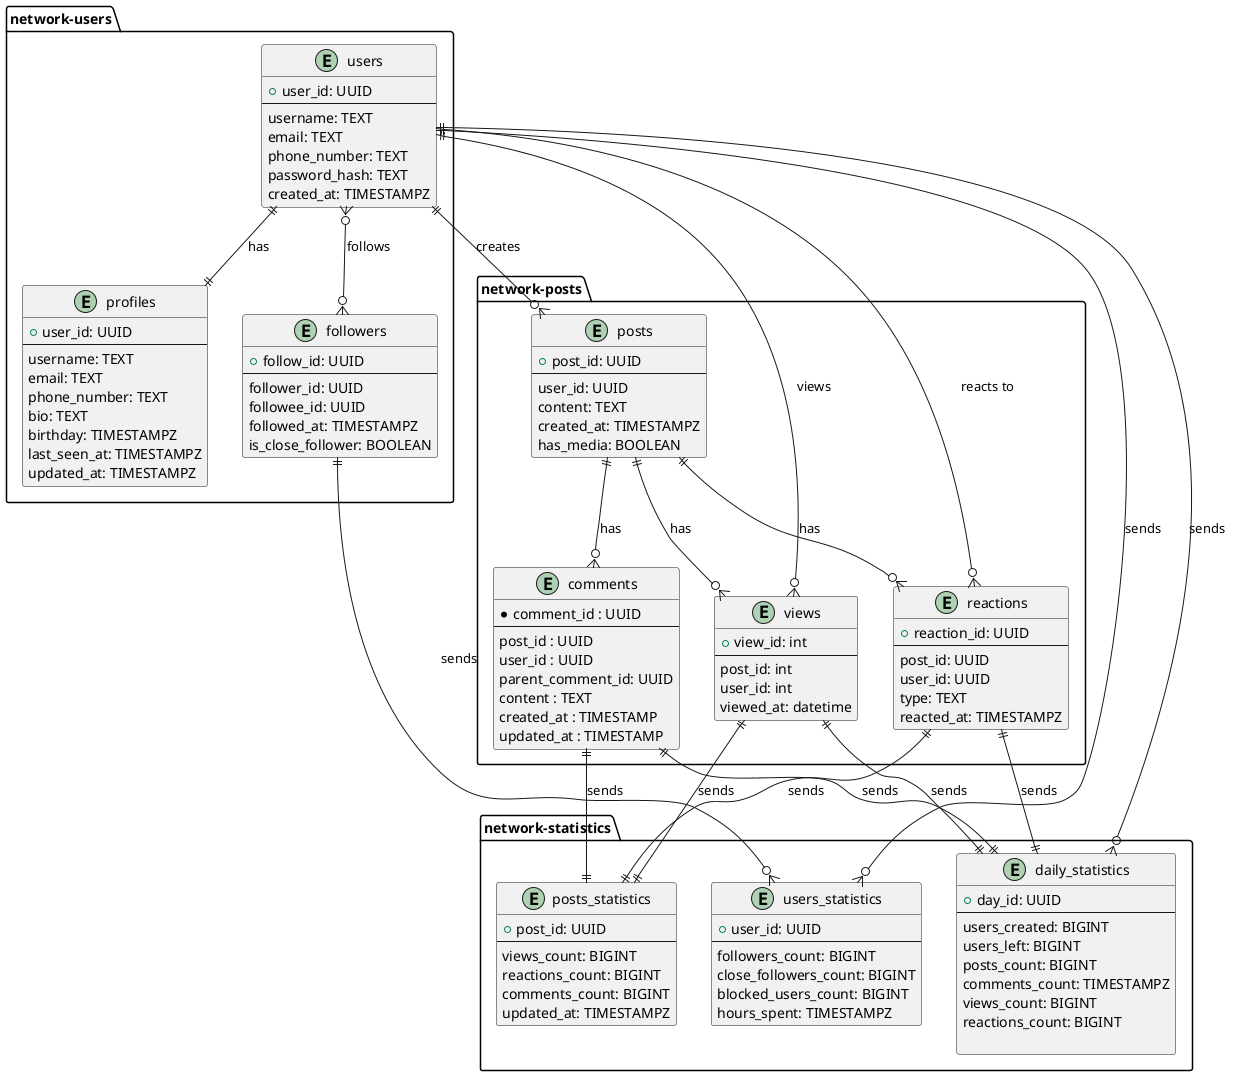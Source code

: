 @startuml "network"


package "network-users" {

entity users {
    +user_id: UUID
    ---
    username: TEXT
    email: TEXT
    phone_number: TEXT
    password_hash: TEXT
    created_at: TIMESTAMPZ
}

entity profiles {
    +user_id: UUID
    ---
    username: TEXT
    email: TEXT
    phone_number: TEXT
    bio: TEXT
    birthday: TIMESTAMPZ
    last_seen_at: TIMESTAMPZ
    updated_at: TIMESTAMPZ
}

entity followers {
    +follow_id: UUID
    ---
    follower_id: UUID
    followee_id: UUID
    followed_at: TIMESTAMPZ
    is_close_follower: BOOLEAN
}

}

package "network-posts" {

entity posts {
    +post_id: UUID
    ---
    user_id: UUID
    content: TEXT
    created_at: TIMESTAMPZ
    has_media: BOOLEAN
}

entity views {
    +view_id: int
    ---
    post_id: int
    user_id: int
    viewed_at: datetime
}

entity reactions {
    +reaction_id: UUID
    ---
    post_id: UUID
    user_id: UUID
    type: TEXT
    reacted_at: TIMESTAMPZ
}

entity comments {
    * comment_id : UUID 
    --
    post_id : UUID 
    user_id : UUID 
    parent_comment_id: UUID
    content : TEXT
    created_at : TIMESTAMP
    updated_at : TIMESTAMP
}

}

package "network-statistics" {

entity posts_statistics {
    +post_id: UUID
    ---
    views_count: BIGINT
    reactions_count: BIGINT
    comments_count: BIGINT
    updated_at: TIMESTAMPZ
}

entity users_statistics {
    +user_id: UUID
    ---
    followers_count: BIGINT
    close_followers_count: BIGINT
    blocked_users_count: BIGINT
    hours_spent: TIMESTAMPZ
}

entity daily_statistics {
    +day_id: UUID
    ---
    users_created: BIGINT
    users_left: BIGINT
    posts_count: BIGINT
    comments_count: TIMESTAMPZ
    views_count: BIGINT
    reactions_count: BIGINT
    
}

}

users ||--o{ posts : "creates"
users ||--o{ views : "views"
users ||--o{ reactions : "reacts to"
users ||--o{ users_statistics : "sends"
users ||--|| profiles : "has"
users }o--o{ followers : "follows"
users ||--o{ daily_statistics : "sends"

posts ||--o{ views: "has"
posts ||--o{ reactions : "has"
posts ||--o{ comments : "has"

views ||--|| posts_statistics : "sends"
reactions ||--|| posts_statistics : "sends"
comments ||--|| posts_statistics : "sends"

views ||--|| daily_statistics : "sends"
reactions ||--|| daily_statistics : "sends"
comments ||--|| daily_statistics : "sends"

followers ||--o{ users_statistics : "sends"



@enduml
